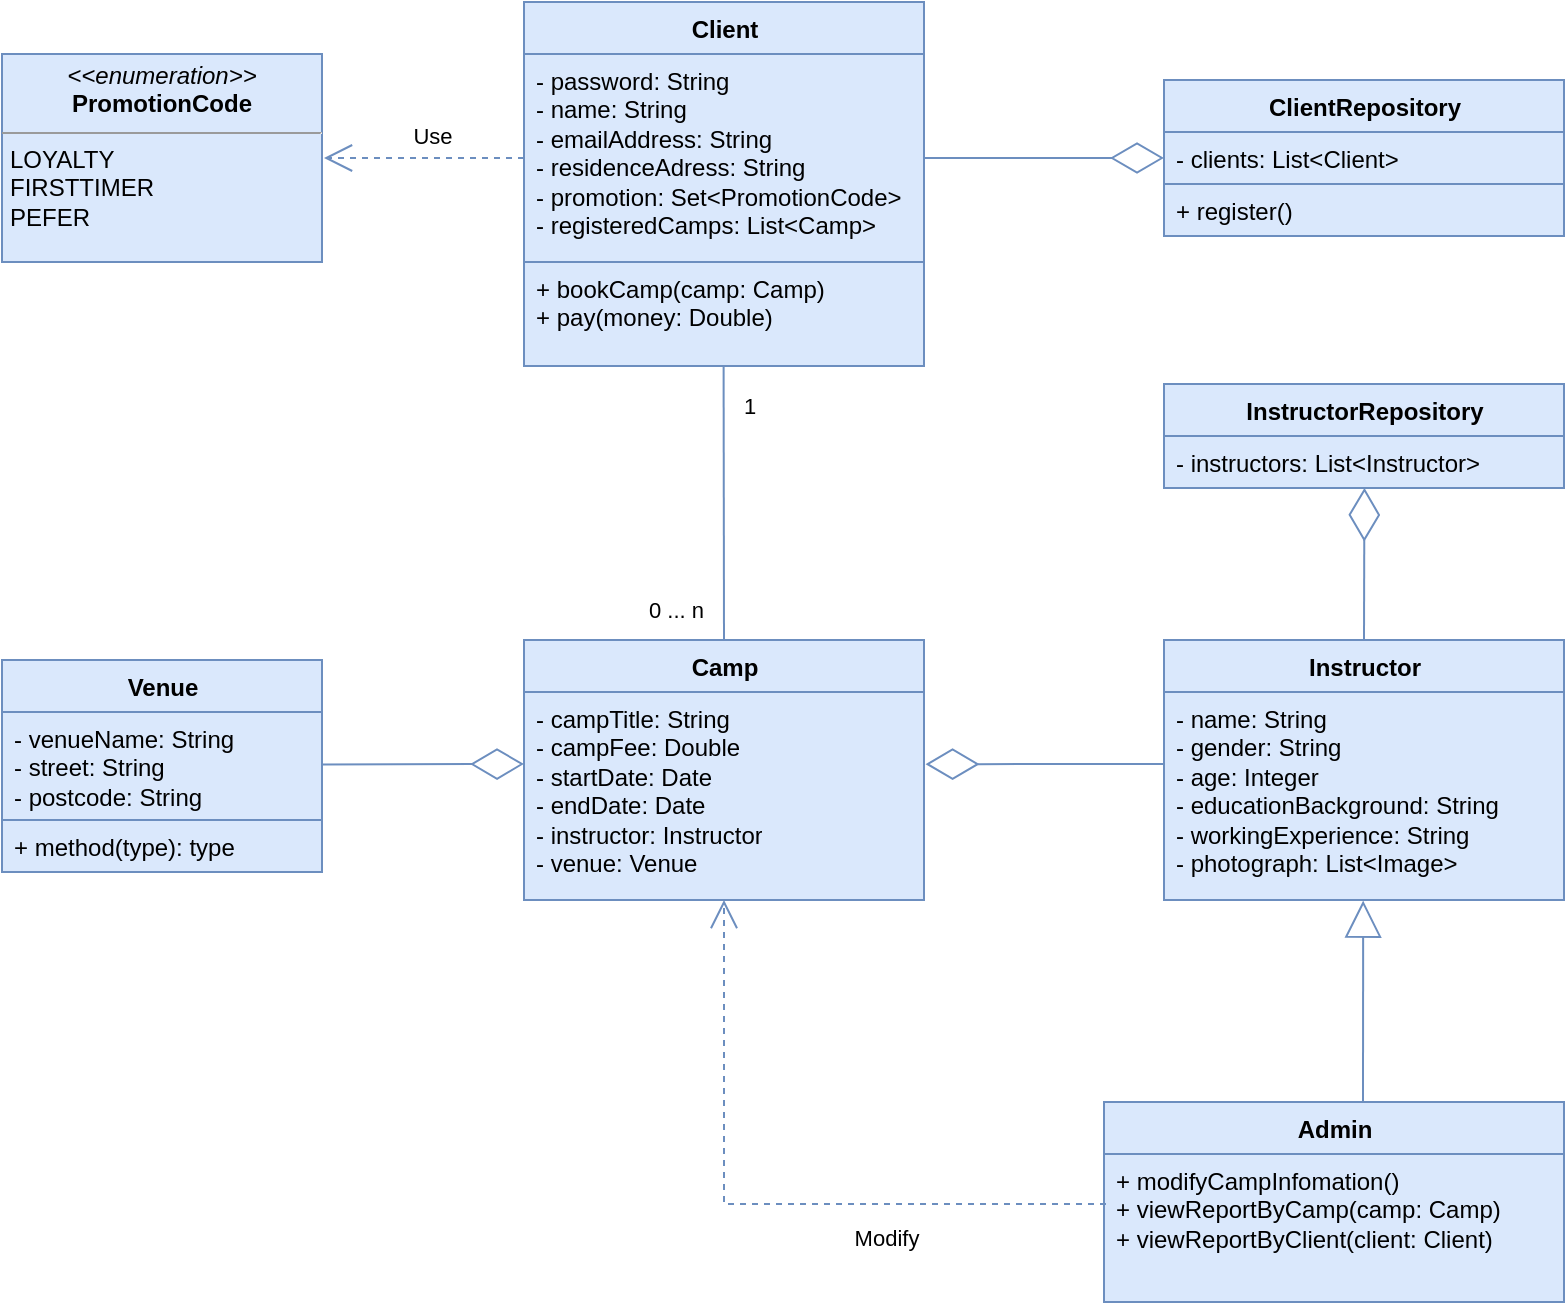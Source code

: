 <mxfile version="21.7.2" type="google">
  <diagram id="C5RBs43oDa-KdzZeNtuy" name="Page-1">
    <mxGraphModel grid="1" page="1" gridSize="10" guides="1" tooltips="1" connect="1" arrows="1" fold="1" pageScale="1" pageWidth="827" pageHeight="1169" math="0" shadow="0">
      <root>
        <mxCell id="WIyWlLk6GJQsqaUBKTNV-0" />
        <mxCell id="WIyWlLk6GJQsqaUBKTNV-1" parent="WIyWlLk6GJQsqaUBKTNV-0" />
        <mxCell id="3loNNp3lhBLEDisTv_pw-6" value="Camp" style="swimlane;fontStyle=1;align=center;verticalAlign=top;childLayout=stackLayout;horizontal=1;startSize=26;horizontalStack=0;resizeParent=1;resizeParentMax=0;resizeLast=0;collapsible=1;marginBottom=0;html=1;fillColor=#dae8fc;strokeColor=#6c8ebf;" vertex="1" parent="WIyWlLk6GJQsqaUBKTNV-1">
          <mxGeometry x="400" y="458" width="200" height="130" as="geometry" />
        </mxCell>
        <mxCell id="3loNNp3lhBLEDisTv_pw-7" value="- campTitle: String&lt;br&gt;- campFee: Double&lt;br&gt;- startDate: Date&lt;br&gt;- endDate: Date&lt;br&gt;- instructor: Instructor&lt;br&gt;- venue: Venue" style="text;strokeColor=#6c8ebf;fillColor=#dae8fc;align=left;verticalAlign=top;spacingLeft=4;spacingRight=4;overflow=hidden;rotatable=0;points=[[0,0.5],[1,0.5]];portConstraint=eastwest;html=1;" vertex="1" parent="3loNNp3lhBLEDisTv_pw-6">
          <mxGeometry y="26" width="200" height="104" as="geometry" />
        </mxCell>
        <mxCell id="3loNNp3lhBLEDisTv_pw-10" value="Venue" style="swimlane;fontStyle=1;align=center;verticalAlign=top;childLayout=stackLayout;horizontal=1;startSize=26;horizontalStack=0;resizeParent=1;resizeParentMax=0;resizeLast=0;collapsible=1;marginBottom=0;html=1;fillColor=#dae8fc;strokeColor=#6c8ebf;" vertex="1" parent="WIyWlLk6GJQsqaUBKTNV-1">
          <mxGeometry x="139" y="468" width="160" height="106" as="geometry" />
        </mxCell>
        <mxCell id="3loNNp3lhBLEDisTv_pw-11" value="- venueName: String&lt;br&gt;- street: String&lt;br&gt;- postcode: String" style="text;strokeColor=#6c8ebf;fillColor=#dae8fc;align=left;verticalAlign=top;spacingLeft=4;spacingRight=4;overflow=hidden;rotatable=0;points=[[0,0.5],[1,0.5]];portConstraint=eastwest;html=1;" vertex="1" parent="3loNNp3lhBLEDisTv_pw-10">
          <mxGeometry y="26" width="160" height="54" as="geometry" />
        </mxCell>
        <mxCell id="3loNNp3lhBLEDisTv_pw-13" value="+ method(type): type" style="text;strokeColor=#6c8ebf;fillColor=#dae8fc;align=left;verticalAlign=top;spacingLeft=4;spacingRight=4;overflow=hidden;rotatable=0;points=[[0,0.5],[1,0.5]];portConstraint=eastwest;html=1;" vertex="1" parent="3loNNp3lhBLEDisTv_pw-10">
          <mxGeometry y="80" width="160" height="26" as="geometry" />
        </mxCell>
        <mxCell id="3loNNp3lhBLEDisTv_pw-14" value="Instructor" style="swimlane;fontStyle=1;align=center;verticalAlign=top;childLayout=stackLayout;horizontal=1;startSize=26;horizontalStack=0;resizeParent=1;resizeParentMax=0;resizeLast=0;collapsible=1;marginBottom=0;html=1;fillColor=#dae8fc;strokeColor=#6c8ebf;" vertex="1" parent="WIyWlLk6GJQsqaUBKTNV-1">
          <mxGeometry x="720" y="458" width="200" height="130" as="geometry" />
        </mxCell>
        <mxCell id="3loNNp3lhBLEDisTv_pw-15" value="- name: String&lt;br&gt;- gender: String&lt;br&gt;- age: Integer&lt;br&gt;- educationBackground: String&lt;br&gt;- workingExperience: String&lt;br&gt;- photograph: List&amp;lt;Image&amp;gt;" style="text;strokeColor=#6c8ebf;fillColor=#dae8fc;align=left;verticalAlign=top;spacingLeft=4;spacingRight=4;overflow=hidden;rotatable=0;points=[[0,0.5],[1,0.5]];portConstraint=eastwest;html=1;" vertex="1" parent="3loNNp3lhBLEDisTv_pw-14">
          <mxGeometry y="26" width="200" height="104" as="geometry" />
        </mxCell>
        <mxCell id="3loNNp3lhBLEDisTv_pw-18" value="Admin" style="swimlane;fontStyle=1;align=center;verticalAlign=top;childLayout=stackLayout;horizontal=1;startSize=26;horizontalStack=0;resizeParent=1;resizeParentMax=0;resizeLast=0;collapsible=1;marginBottom=0;html=1;fillColor=#dae8fc;strokeColor=#6c8ebf;" vertex="1" parent="WIyWlLk6GJQsqaUBKTNV-1">
          <mxGeometry x="690" y="689" width="230" height="100" as="geometry" />
        </mxCell>
        <mxCell id="3loNNp3lhBLEDisTv_pw-21" value="+ modifyCampInfomation()&lt;br&gt;+ viewReportByCamp(camp: Camp)&lt;br&gt;+ viewReportByClient(client: Client)" style="text;strokeColor=#6c8ebf;fillColor=#dae8fc;align=left;verticalAlign=top;spacingLeft=4;spacingRight=4;overflow=hidden;rotatable=0;points=[[0,0.5],[1,0.5]];portConstraint=eastwest;html=1;" vertex="1" parent="3loNNp3lhBLEDisTv_pw-18">
          <mxGeometry y="26" width="230" height="74" as="geometry" />
        </mxCell>
        <mxCell id="3loNNp3lhBLEDisTv_pw-23" value="" style="endArrow=block;endSize=16;endFill=0;html=1;rounded=0;exitX=0.563;exitY=0;exitDx=0;exitDy=0;entryX=0.498;entryY=1.003;entryDx=0;entryDy=0;entryPerimeter=0;exitPerimeter=0;fillColor=#dae8fc;strokeColor=#6c8ebf;" edge="1" parent="WIyWlLk6GJQsqaUBKTNV-1" source="3loNNp3lhBLEDisTv_pw-18" target="3loNNp3lhBLEDisTv_pw-15">
          <mxGeometry width="160" relative="1" as="geometry">
            <mxPoint x="436" y="760" as="sourcePoint" />
            <mxPoint x="806" y="714" as="targetPoint" />
          </mxGeometry>
        </mxCell>
        <mxCell id="oWxxA1QI3N4GEIZHTXu_-1" value="Modify" style="endArrow=open;endSize=12;dashed=1;html=1;rounded=0;entryX=0.5;entryY=1;entryDx=0;entryDy=0;edgeStyle=orthogonalEdgeStyle;fillColor=#dae8fc;strokeColor=#6c8ebf;" edge="1" parent="WIyWlLk6GJQsqaUBKTNV-1" target="3loNNp3lhBLEDisTv_pw-6">
          <mxGeometry x="-0.358" y="17" width="160" relative="1" as="geometry">
            <mxPoint x="691" y="740" as="sourcePoint" />
            <mxPoint x="491.0" y="605.998" as="targetPoint" />
            <Array as="points">
              <mxPoint x="500" y="740" />
            </Array>
            <mxPoint as="offset" />
          </mxGeometry>
        </mxCell>
        <mxCell id="oWxxA1QI3N4GEIZHTXu_-2" value="&lt;p style=&quot;margin:0px;margin-top:4px;text-align:center;&quot;&gt;&lt;i&gt;&amp;lt;&amp;lt;enumeration&amp;gt;&amp;gt;&lt;/i&gt;&lt;br&gt;&lt;b&gt;PromotionCode&lt;/b&gt;&lt;/p&gt;&lt;hr size=&quot;1&quot;&gt;&lt;p style=&quot;margin:0px;margin-left:4px;&quot;&gt;LOYALTY&lt;/p&gt;&lt;p style=&quot;margin:0px;margin-left:4px;&quot;&gt;FIRSTTIMER&lt;/p&gt;&lt;p style=&quot;margin:0px;margin-left:4px;&quot;&gt;PEFER&lt;/p&gt;" style="verticalAlign=top;align=left;overflow=fill;fontSize=12;fontFamily=Helvetica;html=1;fillColor=#dae8fc;strokeColor=#6c8ebf;" vertex="1" parent="WIyWlLk6GJQsqaUBKTNV-1">
          <mxGeometry x="139" y="165" width="160" height="104" as="geometry" />
        </mxCell>
        <mxCell id="oWxxA1QI3N4GEIZHTXu_-3" value="Use" style="endArrow=open;endSize=12;dashed=1;html=1;rounded=0;exitX=0;exitY=0.5;exitDx=0;exitDy=0;fillColor=#dae8fc;strokeColor=#6c8ebf;" edge="1" parent="WIyWlLk6GJQsqaUBKTNV-1">
          <mxGeometry x="-0.077" y="-11" width="160" relative="1" as="geometry">
            <mxPoint x="400" y="217.0" as="sourcePoint" />
            <mxPoint x="300" y="217" as="targetPoint" />
            <mxPoint as="offset" />
          </mxGeometry>
        </mxCell>
        <mxCell id="oWxxA1QI3N4GEIZHTXu_-4" value="ClientRepository" style="swimlane;fontStyle=1;align=center;verticalAlign=top;childLayout=stackLayout;horizontal=1;startSize=26;horizontalStack=0;resizeParent=1;resizeParentMax=0;resizeLast=0;collapsible=1;marginBottom=0;html=1;fillColor=#dae8fc;strokeColor=#6c8ebf;" vertex="1" parent="WIyWlLk6GJQsqaUBKTNV-1">
          <mxGeometry x="720" y="178" width="200" height="78" as="geometry" />
        </mxCell>
        <mxCell id="oWxxA1QI3N4GEIZHTXu_-5" value="- clients: List&amp;lt;Client&amp;gt;" style="text;strokeColor=#6c8ebf;fillColor=#dae8fc;align=left;verticalAlign=top;spacingLeft=4;spacingRight=4;overflow=hidden;rotatable=0;points=[[0,0.5],[1,0.5]];portConstraint=eastwest;html=1;" vertex="1" parent="oWxxA1QI3N4GEIZHTXu_-4">
          <mxGeometry y="26" width="200" height="26" as="geometry" />
        </mxCell>
        <mxCell id="oWxxA1QI3N4GEIZHTXu_-7" value="+ register()" style="text;strokeColor=#6c8ebf;fillColor=#dae8fc;align=left;verticalAlign=top;spacingLeft=4;spacingRight=4;overflow=hidden;rotatable=0;points=[[0,0.5],[1,0.5]];portConstraint=eastwest;html=1;" vertex="1" parent="oWxxA1QI3N4GEIZHTXu_-4">
          <mxGeometry y="52" width="200" height="26" as="geometry" />
        </mxCell>
        <mxCell id="oWxxA1QI3N4GEIZHTXu_-8" value="" style="endArrow=diamondThin;endFill=0;endSize=24;html=1;rounded=0;exitX=1;exitY=0.5;exitDx=0;exitDy=0;entryX=0;entryY=0.5;entryDx=0;entryDy=0;edgeStyle=orthogonalEdgeStyle;fillColor=#dae8fc;strokeColor=#6c8ebf;" edge="1" parent="WIyWlLk6GJQsqaUBKTNV-1" source="oWxxA1QI3N4GEIZHTXu_-16" target="oWxxA1QI3N4GEIZHTXu_-5">
          <mxGeometry width="160" relative="1" as="geometry">
            <mxPoint x="400" y="506" as="sourcePoint" />
            <mxPoint x="560" y="506" as="targetPoint" />
          </mxGeometry>
        </mxCell>
        <mxCell id="oWxxA1QI3N4GEIZHTXu_-9" value="InstructorRepository" style="swimlane;fontStyle=1;align=center;verticalAlign=top;childLayout=stackLayout;horizontal=1;startSize=26;horizontalStack=0;resizeParent=1;resizeParentMax=0;resizeLast=0;collapsible=1;marginBottom=0;html=1;fillColor=#dae8fc;strokeColor=#6c8ebf;" vertex="1" parent="WIyWlLk6GJQsqaUBKTNV-1">
          <mxGeometry x="720" y="330" width="200" height="52" as="geometry" />
        </mxCell>
        <mxCell id="oWxxA1QI3N4GEIZHTXu_-10" value="- instructors: List&amp;lt;Instructor&amp;gt;" style="text;strokeColor=#6c8ebf;fillColor=#dae8fc;align=left;verticalAlign=top;spacingLeft=4;spacingRight=4;overflow=hidden;rotatable=0;points=[[0,0.5],[1,0.5]];portConstraint=eastwest;html=1;" vertex="1" parent="oWxxA1QI3N4GEIZHTXu_-9">
          <mxGeometry y="26" width="200" height="26" as="geometry" />
        </mxCell>
        <mxCell id="oWxxA1QI3N4GEIZHTXu_-13" value="" style="endArrow=diamondThin;endFill=0;endSize=24;html=1;rounded=0;exitX=0.5;exitY=0;exitDx=0;exitDy=0;fillColor=#dae8fc;strokeColor=#6c8ebf;entryX=0.501;entryY=0.998;entryDx=0;entryDy=0;entryPerimeter=0;" edge="1" parent="WIyWlLk6GJQsqaUBKTNV-1" source="3loNNp3lhBLEDisTv_pw-14" target="oWxxA1QI3N4GEIZHTXu_-10">
          <mxGeometry width="160" relative="1" as="geometry">
            <mxPoint x="486" y="490" as="sourcePoint" />
            <mxPoint x="826" y="450" as="targetPoint" />
          </mxGeometry>
        </mxCell>
        <mxCell id="oWxxA1QI3N4GEIZHTXu_-14" value="" style="endArrow=diamondThin;endFill=0;endSize=24;html=1;rounded=0;exitX=0.001;exitY=0.346;exitDx=0;exitDy=0;exitPerimeter=0;fillColor=#dae8fc;strokeColor=#6c8ebf;entryX=1.004;entryY=0.347;entryDx=0;entryDy=0;entryPerimeter=0;" edge="1" parent="WIyWlLk6GJQsqaUBKTNV-1" source="3loNNp3lhBLEDisTv_pw-15" target="3loNNp3lhBLEDisTv_pw-7">
          <mxGeometry width="160" relative="1" as="geometry">
            <mxPoint x="486" y="530" as="sourcePoint" />
            <mxPoint x="646" y="530" as="targetPoint" />
          </mxGeometry>
        </mxCell>
        <mxCell id="oWxxA1QI3N4GEIZHTXu_-15" value="Client" style="swimlane;fontStyle=1;align=center;verticalAlign=top;childLayout=stackLayout;horizontal=1;startSize=26;horizontalStack=0;resizeParent=1;resizeParentMax=0;resizeLast=0;collapsible=1;marginBottom=0;fillColor=#dae8fc;strokeColor=#6c8ebf;html=1;" vertex="1" parent="WIyWlLk6GJQsqaUBKTNV-1">
          <mxGeometry x="400" y="139" width="200" height="182" as="geometry" />
        </mxCell>
        <mxCell id="oWxxA1QI3N4GEIZHTXu_-16" value="- password: String&lt;br style=&quot;border-color: var(--border-color);&quot;&gt;- name: String&lt;br style=&quot;border-color: var(--border-color);&quot;&gt;- emailAddress: String&lt;br style=&quot;border-color: var(--border-color);&quot;&gt;- residenceAdress: String&lt;br style=&quot;border-color: var(--border-color);&quot;&gt;- promotion: Set&amp;lt;PromotionCode&amp;gt;&lt;br style=&quot;border-color: var(--border-color);&quot;&gt;- registeredCamps: List&amp;lt;Camp&amp;gt;" style="text;strokeColor=#6c8ebf;fillColor=#dae8fc;align=left;verticalAlign=top;spacingLeft=4;spacingRight=4;overflow=hidden;rotatable=0;points=[[0,0.5],[1,0.5]];portConstraint=eastwest;html=1;" vertex="1" parent="oWxxA1QI3N4GEIZHTXu_-15">
          <mxGeometry y="26" width="200" height="104" as="geometry" />
        </mxCell>
        <mxCell id="oWxxA1QI3N4GEIZHTXu_-18" value="+ bookCamp(camp: Camp)&lt;br&gt;+ pay(money: Double)" style="text;strokeColor=#6c8ebf;fillColor=#dae8fc;align=left;verticalAlign=top;spacingLeft=4;spacingRight=4;overflow=hidden;rotatable=0;points=[[0,0.5],[1,0.5]];portConstraint=eastwest;html=1;" vertex="1" parent="oWxxA1QI3N4GEIZHTXu_-15">
          <mxGeometry y="130" width="200" height="52" as="geometry" />
        </mxCell>
        <mxCell id="oWxxA1QI3N4GEIZHTXu_-24" value="" style="endArrow=none;html=1;rounded=0;entryX=0.5;entryY=0;entryDx=0;entryDy=0;exitX=0.499;exitY=1.002;exitDx=0;exitDy=0;exitPerimeter=0;fillColor=#dae8fc;strokeColor=#6c8ebf;" edge="1" parent="WIyWlLk6GJQsqaUBKTNV-1" source="oWxxA1QI3N4GEIZHTXu_-18" target="3loNNp3lhBLEDisTv_pw-6">
          <mxGeometry relative="1" as="geometry">
            <mxPoint x="552" y="290" as="sourcePoint" />
            <mxPoint x="540" y="471" as="targetPoint" />
          </mxGeometry>
        </mxCell>
        <mxCell id="oWxxA1QI3N4GEIZHTXu_-25" value="1" style="edgeLabel;resizable=0;html=1;align=left;verticalAlign=bottom;" connectable="0" vertex="1" parent="oWxxA1QI3N4GEIZHTXu_-24">
          <mxGeometry x="-1" relative="1" as="geometry">
            <mxPoint x="8" y="28" as="offset" />
          </mxGeometry>
        </mxCell>
        <mxCell id="oWxxA1QI3N4GEIZHTXu_-26" value="0 ... n" style="edgeLabel;resizable=0;html=1;align=right;verticalAlign=bottom;" connectable="0" vertex="1" parent="oWxxA1QI3N4GEIZHTXu_-24">
          <mxGeometry x="1" relative="1" as="geometry">
            <mxPoint x="-10" y="-7" as="offset" />
          </mxGeometry>
        </mxCell>
        <mxCell id="oWxxA1QI3N4GEIZHTXu_-27" value="" style="endArrow=diamondThin;endFill=0;endSize=24;html=1;rounded=0;exitX=1.002;exitY=0.467;exitDx=0;exitDy=0;fillColor=#dae8fc;strokeColor=#6c8ebf;exitPerimeter=0;" edge="1" parent="WIyWlLk6GJQsqaUBKTNV-1">
          <mxGeometry width="160" relative="1" as="geometry">
            <mxPoint x="299.32" y="520.218" as="sourcePoint" />
            <mxPoint x="400" y="520" as="targetPoint" />
          </mxGeometry>
        </mxCell>
      </root>
    </mxGraphModel>
  </diagram>
</mxfile>
